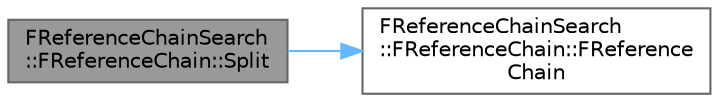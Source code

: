 digraph "FReferenceChainSearch::FReferenceChain::Split"
{
 // INTERACTIVE_SVG=YES
 // LATEX_PDF_SIZE
  bgcolor="transparent";
  edge [fontname=Helvetica,fontsize=10,labelfontname=Helvetica,labelfontsize=10];
  node [fontname=Helvetica,fontsize=10,shape=box,height=0.2,width=0.4];
  rankdir="LR";
  Node1 [id="Node000001",label="FReferenceChainSearch\l::FReferenceChain::Split",height=0.2,width=0.4,color="gray40", fillcolor="grey60", style="filled", fontcolor="black",tooltip="Returns a duplicate of this chain."];
  Node1 -> Node2 [id="edge1_Node000001_Node000002",color="steelblue1",style="solid",tooltip=" "];
  Node2 [id="Node000002",label="FReferenceChainSearch\l::FReferenceChain::FReference\lChain",height=0.2,width=0.4,color="grey40", fillcolor="white", style="filled",URL="$dc/dcc/classFReferenceChainSearch_1_1FReferenceChain.html#ac3489fb293b06c70675ecf863845d0d2",tooltip=" "];
}
